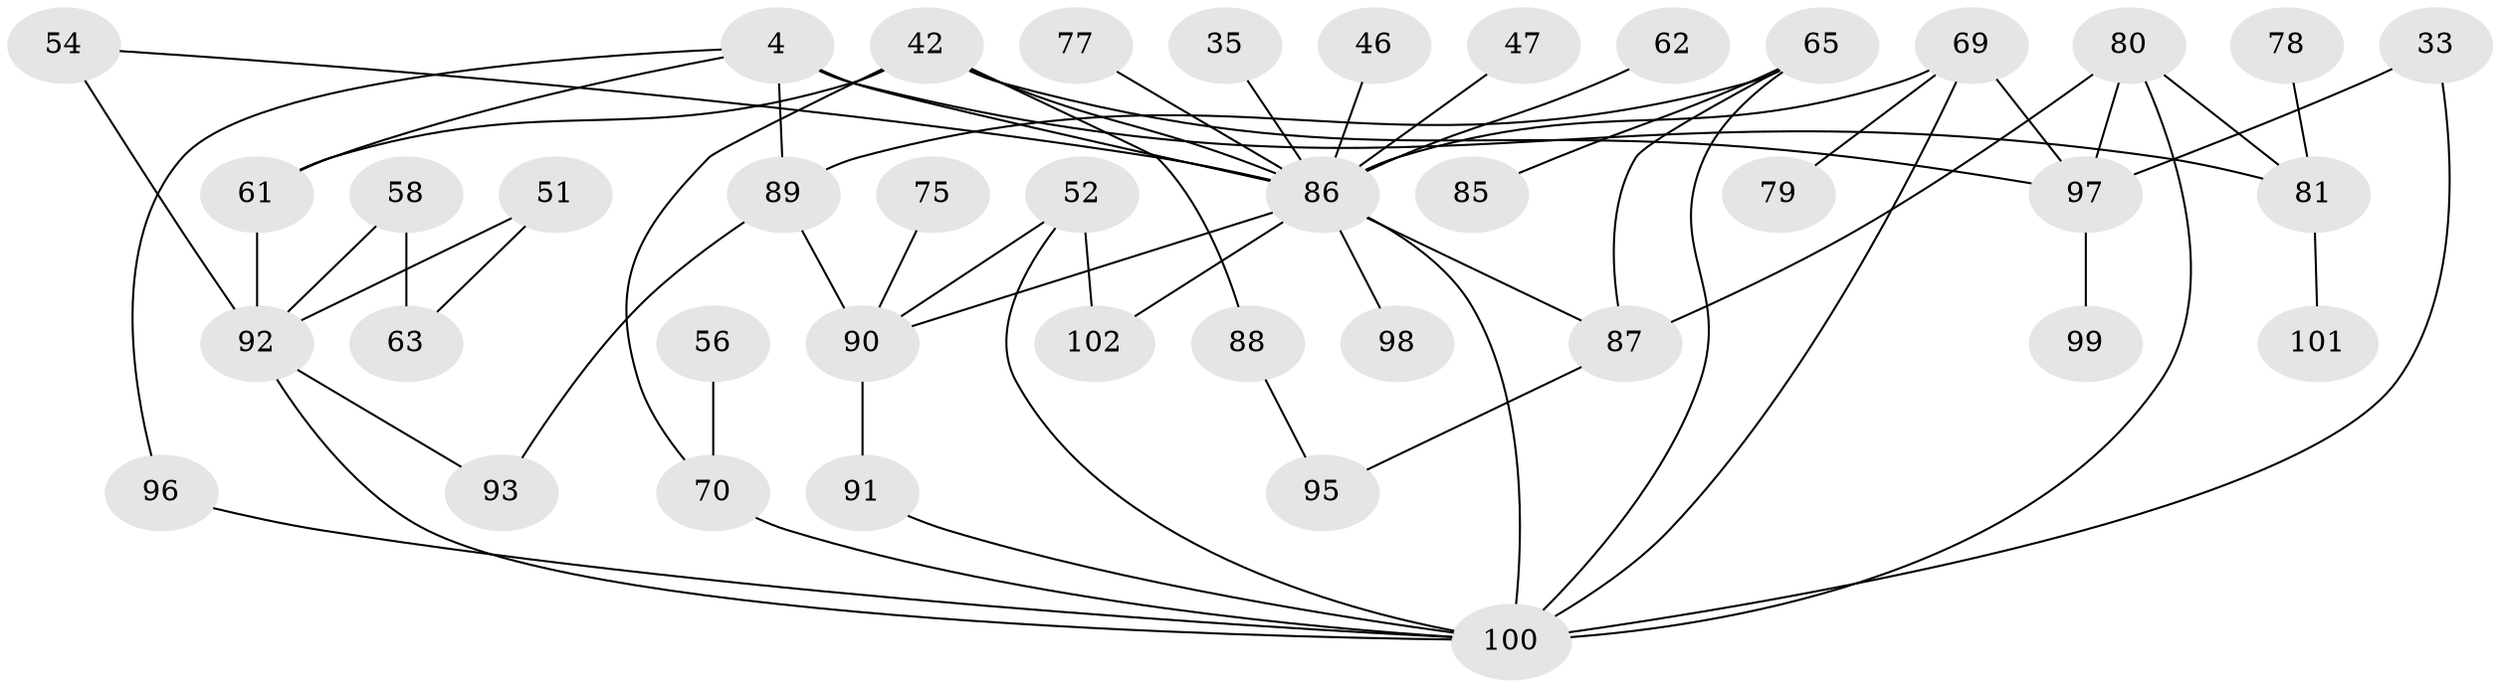 // original degree distribution, {4: 0.09803921568627451, 7: 0.058823529411764705, 9: 0.00980392156862745, 8: 0.00980392156862745, 3: 0.24509803921568626, 5: 0.0784313725490196, 2: 0.3235294117647059, 1: 0.17647058823529413}
// Generated by graph-tools (version 1.1) at 2025/45/03/04/25 21:45:19]
// undirected, 40 vertices, 59 edges
graph export_dot {
graph [start="1"]
  node [color=gray90,style=filled];
  4;
  33;
  35 [super="+19"];
  42 [super="+12+13+38"];
  46;
  47;
  51 [super="+32"];
  52;
  54;
  56 [super="+45"];
  58;
  61 [super="+16+14"];
  62;
  63;
  65 [super="+22"];
  69 [super="+30+43"];
  70 [super="+23"];
  75;
  77;
  78;
  79;
  80 [super="+67"];
  81 [super="+41"];
  85;
  86 [super="+20+59"];
  87 [super="+44+76+72+64"];
  88;
  89;
  90 [super="+74"];
  91 [super="+82"];
  92 [super="+25"];
  93;
  95;
  96 [super="+73"];
  97 [super="+37+84"];
  98 [super="+17"];
  99;
  100 [super="+68+83+94+34"];
  101;
  102;
  4 -- 96 [weight=2];
  4 -- 89;
  4 -- 81 [weight=2];
  4 -- 61;
  4 -- 86 [weight=2];
  33 -- 97;
  33 -- 100;
  35 -- 86;
  42 -- 88;
  42 -- 61;
  42 -- 86 [weight=4];
  42 -- 97 [weight=2];
  42 -- 70;
  46 -- 86;
  47 -- 86;
  51 -- 63;
  51 -- 92;
  52 -- 90;
  52 -- 102;
  52 -- 100 [weight=2];
  54 -- 92 [weight=2];
  54 -- 86;
  56 -- 70;
  58 -- 92 [weight=2];
  58 -- 63;
  61 -- 92;
  62 -- 86;
  65 -- 85;
  65 -- 89;
  65 -- 87 [weight=2];
  65 -- 100;
  69 -- 79;
  69 -- 86;
  69 -- 97;
  69 -- 100 [weight=6];
  70 -- 100 [weight=2];
  75 -- 90;
  77 -- 86;
  78 -- 81;
  80 -- 81;
  80 -- 97;
  80 -- 87;
  80 -- 100;
  81 -- 101;
  86 -- 102;
  86 -- 100 [weight=6];
  86 -- 90;
  86 -- 87 [weight=3];
  86 -- 98;
  87 -- 95;
  88 -- 95;
  89 -- 93;
  89 -- 90;
  90 -- 91;
  91 -- 100 [weight=2];
  92 -- 93;
  92 -- 100 [weight=3];
  96 -- 100 [weight=2];
  97 -- 99;
}
